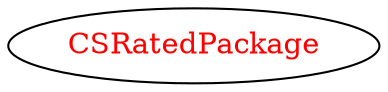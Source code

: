 digraph dependencyGraph {
 concentrate=true;
 ranksep="2.0";
 rankdir="LR"; 
 splines="ortho";
"CSRatedPackage" [fontcolor="red"];
}